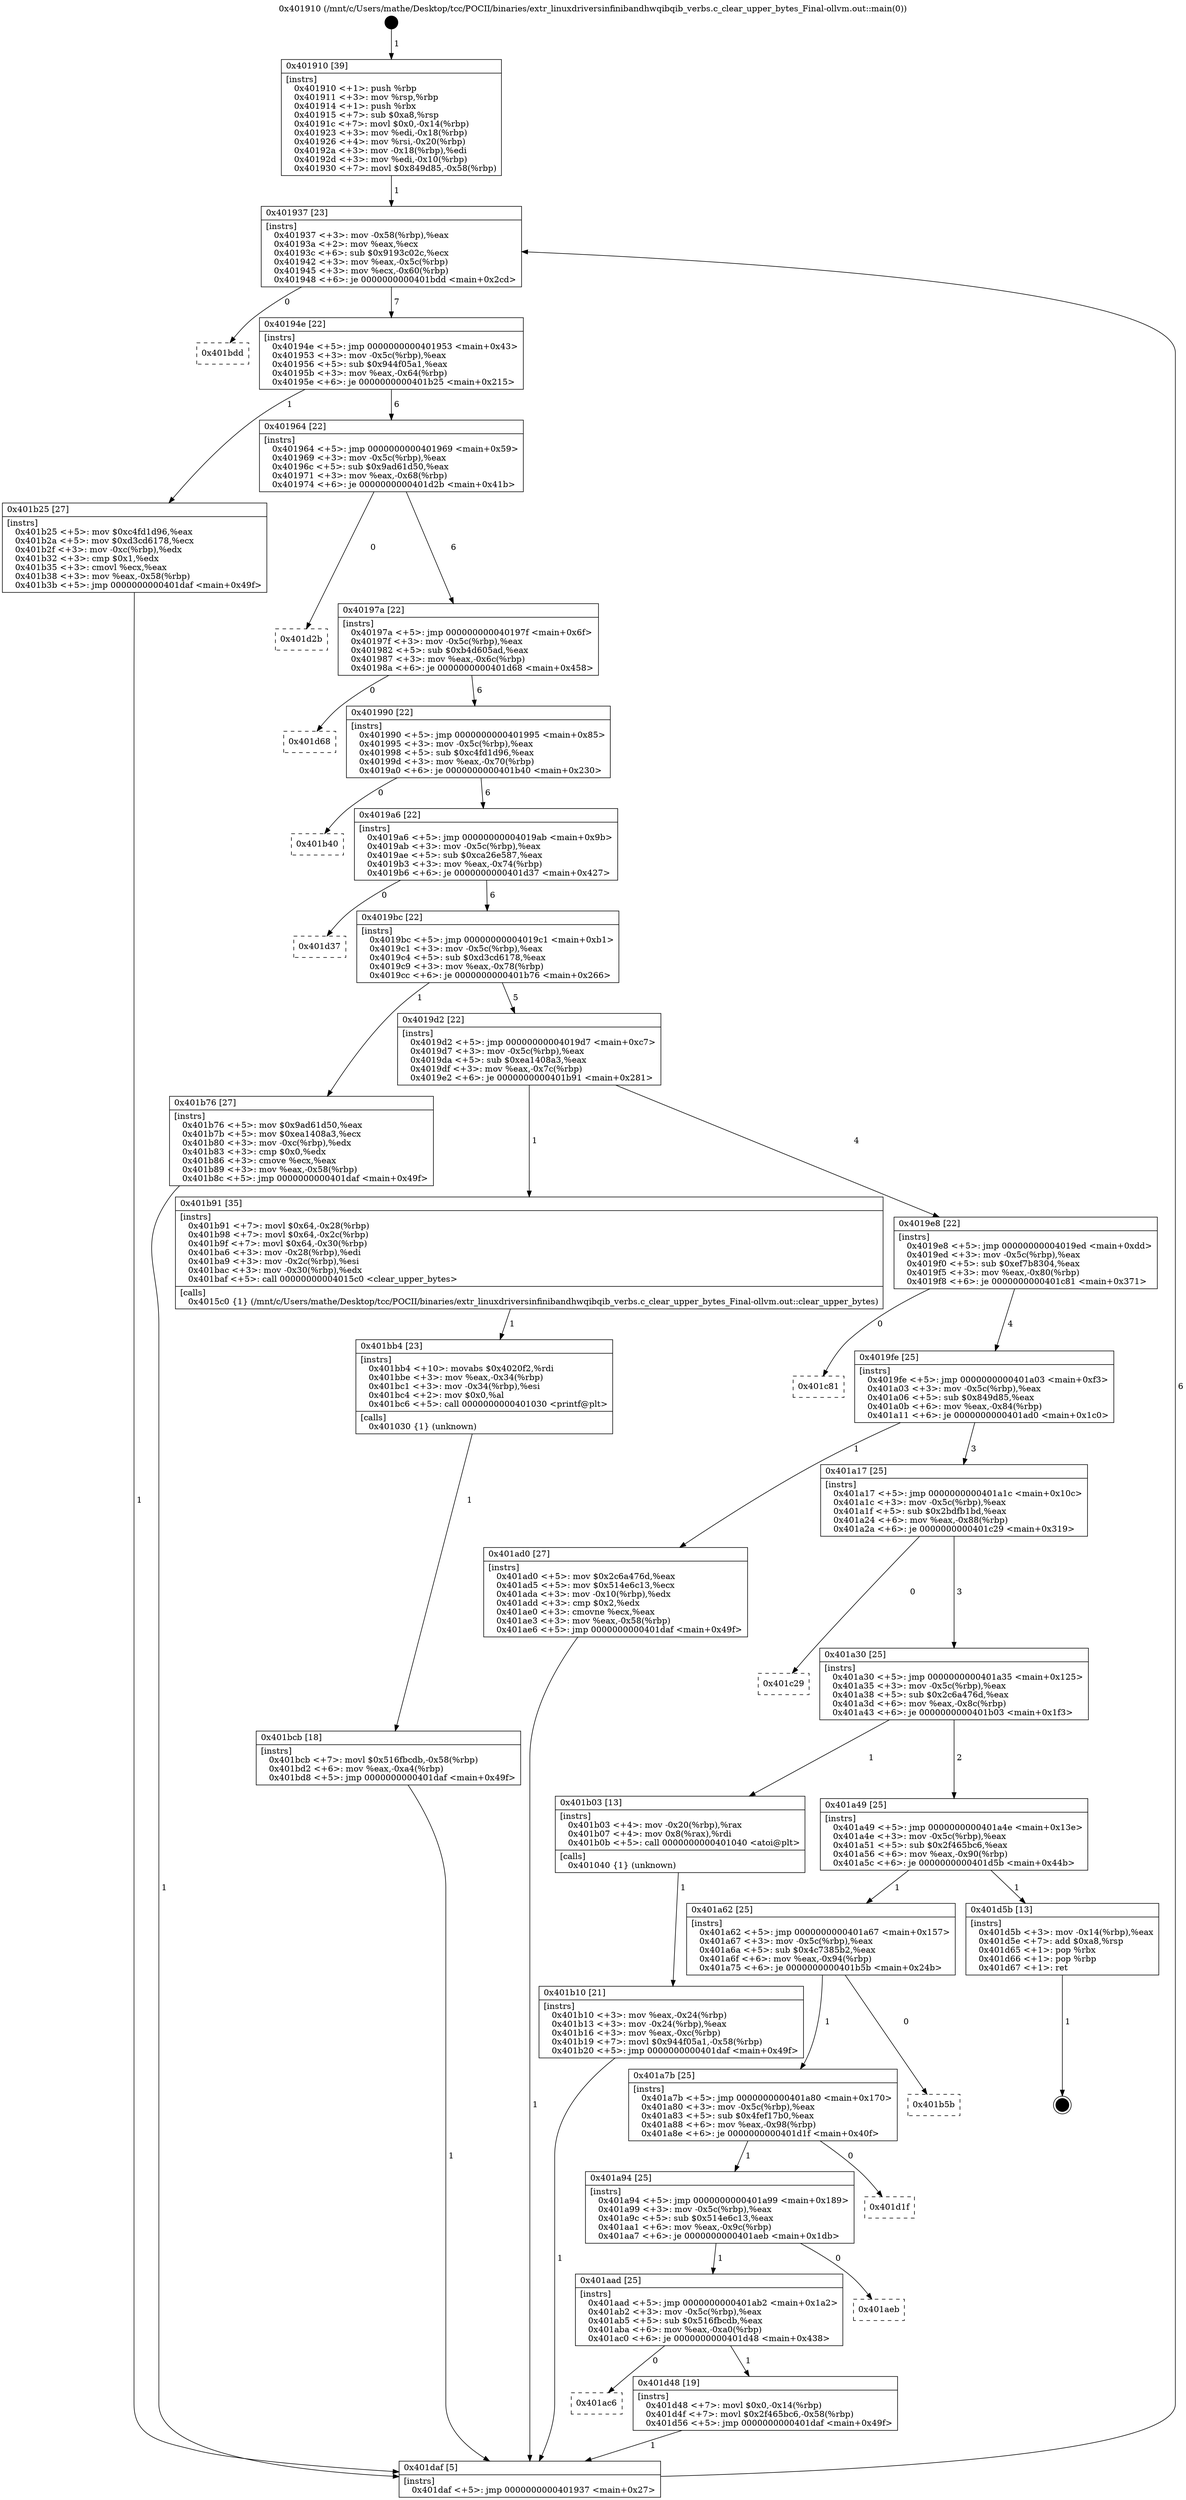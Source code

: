 digraph "0x401910" {
  label = "0x401910 (/mnt/c/Users/mathe/Desktop/tcc/POCII/binaries/extr_linuxdriversinfinibandhwqibqib_verbs.c_clear_upper_bytes_Final-ollvm.out::main(0))"
  labelloc = "t"
  node[shape=record]

  Entry [label="",width=0.3,height=0.3,shape=circle,fillcolor=black,style=filled]
  "0x401937" [label="{
     0x401937 [23]\l
     | [instrs]\l
     &nbsp;&nbsp;0x401937 \<+3\>: mov -0x58(%rbp),%eax\l
     &nbsp;&nbsp;0x40193a \<+2\>: mov %eax,%ecx\l
     &nbsp;&nbsp;0x40193c \<+6\>: sub $0x9193c02c,%ecx\l
     &nbsp;&nbsp;0x401942 \<+3\>: mov %eax,-0x5c(%rbp)\l
     &nbsp;&nbsp;0x401945 \<+3\>: mov %ecx,-0x60(%rbp)\l
     &nbsp;&nbsp;0x401948 \<+6\>: je 0000000000401bdd \<main+0x2cd\>\l
  }"]
  "0x401bdd" [label="{
     0x401bdd\l
  }", style=dashed]
  "0x40194e" [label="{
     0x40194e [22]\l
     | [instrs]\l
     &nbsp;&nbsp;0x40194e \<+5\>: jmp 0000000000401953 \<main+0x43\>\l
     &nbsp;&nbsp;0x401953 \<+3\>: mov -0x5c(%rbp),%eax\l
     &nbsp;&nbsp;0x401956 \<+5\>: sub $0x944f05a1,%eax\l
     &nbsp;&nbsp;0x40195b \<+3\>: mov %eax,-0x64(%rbp)\l
     &nbsp;&nbsp;0x40195e \<+6\>: je 0000000000401b25 \<main+0x215\>\l
  }"]
  Exit [label="",width=0.3,height=0.3,shape=circle,fillcolor=black,style=filled,peripheries=2]
  "0x401b25" [label="{
     0x401b25 [27]\l
     | [instrs]\l
     &nbsp;&nbsp;0x401b25 \<+5\>: mov $0xc4fd1d96,%eax\l
     &nbsp;&nbsp;0x401b2a \<+5\>: mov $0xd3cd6178,%ecx\l
     &nbsp;&nbsp;0x401b2f \<+3\>: mov -0xc(%rbp),%edx\l
     &nbsp;&nbsp;0x401b32 \<+3\>: cmp $0x1,%edx\l
     &nbsp;&nbsp;0x401b35 \<+3\>: cmovl %ecx,%eax\l
     &nbsp;&nbsp;0x401b38 \<+3\>: mov %eax,-0x58(%rbp)\l
     &nbsp;&nbsp;0x401b3b \<+5\>: jmp 0000000000401daf \<main+0x49f\>\l
  }"]
  "0x401964" [label="{
     0x401964 [22]\l
     | [instrs]\l
     &nbsp;&nbsp;0x401964 \<+5\>: jmp 0000000000401969 \<main+0x59\>\l
     &nbsp;&nbsp;0x401969 \<+3\>: mov -0x5c(%rbp),%eax\l
     &nbsp;&nbsp;0x40196c \<+5\>: sub $0x9ad61d50,%eax\l
     &nbsp;&nbsp;0x401971 \<+3\>: mov %eax,-0x68(%rbp)\l
     &nbsp;&nbsp;0x401974 \<+6\>: je 0000000000401d2b \<main+0x41b\>\l
  }"]
  "0x401ac6" [label="{
     0x401ac6\l
  }", style=dashed]
  "0x401d2b" [label="{
     0x401d2b\l
  }", style=dashed]
  "0x40197a" [label="{
     0x40197a [22]\l
     | [instrs]\l
     &nbsp;&nbsp;0x40197a \<+5\>: jmp 000000000040197f \<main+0x6f\>\l
     &nbsp;&nbsp;0x40197f \<+3\>: mov -0x5c(%rbp),%eax\l
     &nbsp;&nbsp;0x401982 \<+5\>: sub $0xb4d605ad,%eax\l
     &nbsp;&nbsp;0x401987 \<+3\>: mov %eax,-0x6c(%rbp)\l
     &nbsp;&nbsp;0x40198a \<+6\>: je 0000000000401d68 \<main+0x458\>\l
  }"]
  "0x401d48" [label="{
     0x401d48 [19]\l
     | [instrs]\l
     &nbsp;&nbsp;0x401d48 \<+7\>: movl $0x0,-0x14(%rbp)\l
     &nbsp;&nbsp;0x401d4f \<+7\>: movl $0x2f465bc6,-0x58(%rbp)\l
     &nbsp;&nbsp;0x401d56 \<+5\>: jmp 0000000000401daf \<main+0x49f\>\l
  }"]
  "0x401d68" [label="{
     0x401d68\l
  }", style=dashed]
  "0x401990" [label="{
     0x401990 [22]\l
     | [instrs]\l
     &nbsp;&nbsp;0x401990 \<+5\>: jmp 0000000000401995 \<main+0x85\>\l
     &nbsp;&nbsp;0x401995 \<+3\>: mov -0x5c(%rbp),%eax\l
     &nbsp;&nbsp;0x401998 \<+5\>: sub $0xc4fd1d96,%eax\l
     &nbsp;&nbsp;0x40199d \<+3\>: mov %eax,-0x70(%rbp)\l
     &nbsp;&nbsp;0x4019a0 \<+6\>: je 0000000000401b40 \<main+0x230\>\l
  }"]
  "0x401aad" [label="{
     0x401aad [25]\l
     | [instrs]\l
     &nbsp;&nbsp;0x401aad \<+5\>: jmp 0000000000401ab2 \<main+0x1a2\>\l
     &nbsp;&nbsp;0x401ab2 \<+3\>: mov -0x5c(%rbp),%eax\l
     &nbsp;&nbsp;0x401ab5 \<+5\>: sub $0x516fbcdb,%eax\l
     &nbsp;&nbsp;0x401aba \<+6\>: mov %eax,-0xa0(%rbp)\l
     &nbsp;&nbsp;0x401ac0 \<+6\>: je 0000000000401d48 \<main+0x438\>\l
  }"]
  "0x401b40" [label="{
     0x401b40\l
  }", style=dashed]
  "0x4019a6" [label="{
     0x4019a6 [22]\l
     | [instrs]\l
     &nbsp;&nbsp;0x4019a6 \<+5\>: jmp 00000000004019ab \<main+0x9b\>\l
     &nbsp;&nbsp;0x4019ab \<+3\>: mov -0x5c(%rbp),%eax\l
     &nbsp;&nbsp;0x4019ae \<+5\>: sub $0xca26e587,%eax\l
     &nbsp;&nbsp;0x4019b3 \<+3\>: mov %eax,-0x74(%rbp)\l
     &nbsp;&nbsp;0x4019b6 \<+6\>: je 0000000000401d37 \<main+0x427\>\l
  }"]
  "0x401aeb" [label="{
     0x401aeb\l
  }", style=dashed]
  "0x401d37" [label="{
     0x401d37\l
  }", style=dashed]
  "0x4019bc" [label="{
     0x4019bc [22]\l
     | [instrs]\l
     &nbsp;&nbsp;0x4019bc \<+5\>: jmp 00000000004019c1 \<main+0xb1\>\l
     &nbsp;&nbsp;0x4019c1 \<+3\>: mov -0x5c(%rbp),%eax\l
     &nbsp;&nbsp;0x4019c4 \<+5\>: sub $0xd3cd6178,%eax\l
     &nbsp;&nbsp;0x4019c9 \<+3\>: mov %eax,-0x78(%rbp)\l
     &nbsp;&nbsp;0x4019cc \<+6\>: je 0000000000401b76 \<main+0x266\>\l
  }"]
  "0x401a94" [label="{
     0x401a94 [25]\l
     | [instrs]\l
     &nbsp;&nbsp;0x401a94 \<+5\>: jmp 0000000000401a99 \<main+0x189\>\l
     &nbsp;&nbsp;0x401a99 \<+3\>: mov -0x5c(%rbp),%eax\l
     &nbsp;&nbsp;0x401a9c \<+5\>: sub $0x514e6c13,%eax\l
     &nbsp;&nbsp;0x401aa1 \<+6\>: mov %eax,-0x9c(%rbp)\l
     &nbsp;&nbsp;0x401aa7 \<+6\>: je 0000000000401aeb \<main+0x1db\>\l
  }"]
  "0x401b76" [label="{
     0x401b76 [27]\l
     | [instrs]\l
     &nbsp;&nbsp;0x401b76 \<+5\>: mov $0x9ad61d50,%eax\l
     &nbsp;&nbsp;0x401b7b \<+5\>: mov $0xea1408a3,%ecx\l
     &nbsp;&nbsp;0x401b80 \<+3\>: mov -0xc(%rbp),%edx\l
     &nbsp;&nbsp;0x401b83 \<+3\>: cmp $0x0,%edx\l
     &nbsp;&nbsp;0x401b86 \<+3\>: cmove %ecx,%eax\l
     &nbsp;&nbsp;0x401b89 \<+3\>: mov %eax,-0x58(%rbp)\l
     &nbsp;&nbsp;0x401b8c \<+5\>: jmp 0000000000401daf \<main+0x49f\>\l
  }"]
  "0x4019d2" [label="{
     0x4019d2 [22]\l
     | [instrs]\l
     &nbsp;&nbsp;0x4019d2 \<+5\>: jmp 00000000004019d7 \<main+0xc7\>\l
     &nbsp;&nbsp;0x4019d7 \<+3\>: mov -0x5c(%rbp),%eax\l
     &nbsp;&nbsp;0x4019da \<+5\>: sub $0xea1408a3,%eax\l
     &nbsp;&nbsp;0x4019df \<+3\>: mov %eax,-0x7c(%rbp)\l
     &nbsp;&nbsp;0x4019e2 \<+6\>: je 0000000000401b91 \<main+0x281\>\l
  }"]
  "0x401d1f" [label="{
     0x401d1f\l
  }", style=dashed]
  "0x401b91" [label="{
     0x401b91 [35]\l
     | [instrs]\l
     &nbsp;&nbsp;0x401b91 \<+7\>: movl $0x64,-0x28(%rbp)\l
     &nbsp;&nbsp;0x401b98 \<+7\>: movl $0x64,-0x2c(%rbp)\l
     &nbsp;&nbsp;0x401b9f \<+7\>: movl $0x64,-0x30(%rbp)\l
     &nbsp;&nbsp;0x401ba6 \<+3\>: mov -0x28(%rbp),%edi\l
     &nbsp;&nbsp;0x401ba9 \<+3\>: mov -0x2c(%rbp),%esi\l
     &nbsp;&nbsp;0x401bac \<+3\>: mov -0x30(%rbp),%edx\l
     &nbsp;&nbsp;0x401baf \<+5\>: call 00000000004015c0 \<clear_upper_bytes\>\l
     | [calls]\l
     &nbsp;&nbsp;0x4015c0 \{1\} (/mnt/c/Users/mathe/Desktop/tcc/POCII/binaries/extr_linuxdriversinfinibandhwqibqib_verbs.c_clear_upper_bytes_Final-ollvm.out::clear_upper_bytes)\l
  }"]
  "0x4019e8" [label="{
     0x4019e8 [22]\l
     | [instrs]\l
     &nbsp;&nbsp;0x4019e8 \<+5\>: jmp 00000000004019ed \<main+0xdd\>\l
     &nbsp;&nbsp;0x4019ed \<+3\>: mov -0x5c(%rbp),%eax\l
     &nbsp;&nbsp;0x4019f0 \<+5\>: sub $0xef7b8304,%eax\l
     &nbsp;&nbsp;0x4019f5 \<+3\>: mov %eax,-0x80(%rbp)\l
     &nbsp;&nbsp;0x4019f8 \<+6\>: je 0000000000401c81 \<main+0x371\>\l
  }"]
  "0x401a7b" [label="{
     0x401a7b [25]\l
     | [instrs]\l
     &nbsp;&nbsp;0x401a7b \<+5\>: jmp 0000000000401a80 \<main+0x170\>\l
     &nbsp;&nbsp;0x401a80 \<+3\>: mov -0x5c(%rbp),%eax\l
     &nbsp;&nbsp;0x401a83 \<+5\>: sub $0x4fef17b0,%eax\l
     &nbsp;&nbsp;0x401a88 \<+6\>: mov %eax,-0x98(%rbp)\l
     &nbsp;&nbsp;0x401a8e \<+6\>: je 0000000000401d1f \<main+0x40f\>\l
  }"]
  "0x401c81" [label="{
     0x401c81\l
  }", style=dashed]
  "0x4019fe" [label="{
     0x4019fe [25]\l
     | [instrs]\l
     &nbsp;&nbsp;0x4019fe \<+5\>: jmp 0000000000401a03 \<main+0xf3\>\l
     &nbsp;&nbsp;0x401a03 \<+3\>: mov -0x5c(%rbp),%eax\l
     &nbsp;&nbsp;0x401a06 \<+5\>: sub $0x849d85,%eax\l
     &nbsp;&nbsp;0x401a0b \<+6\>: mov %eax,-0x84(%rbp)\l
     &nbsp;&nbsp;0x401a11 \<+6\>: je 0000000000401ad0 \<main+0x1c0\>\l
  }"]
  "0x401b5b" [label="{
     0x401b5b\l
  }", style=dashed]
  "0x401ad0" [label="{
     0x401ad0 [27]\l
     | [instrs]\l
     &nbsp;&nbsp;0x401ad0 \<+5\>: mov $0x2c6a476d,%eax\l
     &nbsp;&nbsp;0x401ad5 \<+5\>: mov $0x514e6c13,%ecx\l
     &nbsp;&nbsp;0x401ada \<+3\>: mov -0x10(%rbp),%edx\l
     &nbsp;&nbsp;0x401add \<+3\>: cmp $0x2,%edx\l
     &nbsp;&nbsp;0x401ae0 \<+3\>: cmovne %ecx,%eax\l
     &nbsp;&nbsp;0x401ae3 \<+3\>: mov %eax,-0x58(%rbp)\l
     &nbsp;&nbsp;0x401ae6 \<+5\>: jmp 0000000000401daf \<main+0x49f\>\l
  }"]
  "0x401a17" [label="{
     0x401a17 [25]\l
     | [instrs]\l
     &nbsp;&nbsp;0x401a17 \<+5\>: jmp 0000000000401a1c \<main+0x10c\>\l
     &nbsp;&nbsp;0x401a1c \<+3\>: mov -0x5c(%rbp),%eax\l
     &nbsp;&nbsp;0x401a1f \<+5\>: sub $0x2bdfb1bd,%eax\l
     &nbsp;&nbsp;0x401a24 \<+6\>: mov %eax,-0x88(%rbp)\l
     &nbsp;&nbsp;0x401a2a \<+6\>: je 0000000000401c29 \<main+0x319\>\l
  }"]
  "0x401daf" [label="{
     0x401daf [5]\l
     | [instrs]\l
     &nbsp;&nbsp;0x401daf \<+5\>: jmp 0000000000401937 \<main+0x27\>\l
  }"]
  "0x401910" [label="{
     0x401910 [39]\l
     | [instrs]\l
     &nbsp;&nbsp;0x401910 \<+1\>: push %rbp\l
     &nbsp;&nbsp;0x401911 \<+3\>: mov %rsp,%rbp\l
     &nbsp;&nbsp;0x401914 \<+1\>: push %rbx\l
     &nbsp;&nbsp;0x401915 \<+7\>: sub $0xa8,%rsp\l
     &nbsp;&nbsp;0x40191c \<+7\>: movl $0x0,-0x14(%rbp)\l
     &nbsp;&nbsp;0x401923 \<+3\>: mov %edi,-0x18(%rbp)\l
     &nbsp;&nbsp;0x401926 \<+4\>: mov %rsi,-0x20(%rbp)\l
     &nbsp;&nbsp;0x40192a \<+3\>: mov -0x18(%rbp),%edi\l
     &nbsp;&nbsp;0x40192d \<+3\>: mov %edi,-0x10(%rbp)\l
     &nbsp;&nbsp;0x401930 \<+7\>: movl $0x849d85,-0x58(%rbp)\l
  }"]
  "0x401a62" [label="{
     0x401a62 [25]\l
     | [instrs]\l
     &nbsp;&nbsp;0x401a62 \<+5\>: jmp 0000000000401a67 \<main+0x157\>\l
     &nbsp;&nbsp;0x401a67 \<+3\>: mov -0x5c(%rbp),%eax\l
     &nbsp;&nbsp;0x401a6a \<+5\>: sub $0x4c7385b2,%eax\l
     &nbsp;&nbsp;0x401a6f \<+6\>: mov %eax,-0x94(%rbp)\l
     &nbsp;&nbsp;0x401a75 \<+6\>: je 0000000000401b5b \<main+0x24b\>\l
  }"]
  "0x401c29" [label="{
     0x401c29\l
  }", style=dashed]
  "0x401a30" [label="{
     0x401a30 [25]\l
     | [instrs]\l
     &nbsp;&nbsp;0x401a30 \<+5\>: jmp 0000000000401a35 \<main+0x125\>\l
     &nbsp;&nbsp;0x401a35 \<+3\>: mov -0x5c(%rbp),%eax\l
     &nbsp;&nbsp;0x401a38 \<+5\>: sub $0x2c6a476d,%eax\l
     &nbsp;&nbsp;0x401a3d \<+6\>: mov %eax,-0x8c(%rbp)\l
     &nbsp;&nbsp;0x401a43 \<+6\>: je 0000000000401b03 \<main+0x1f3\>\l
  }"]
  "0x401d5b" [label="{
     0x401d5b [13]\l
     | [instrs]\l
     &nbsp;&nbsp;0x401d5b \<+3\>: mov -0x14(%rbp),%eax\l
     &nbsp;&nbsp;0x401d5e \<+7\>: add $0xa8,%rsp\l
     &nbsp;&nbsp;0x401d65 \<+1\>: pop %rbx\l
     &nbsp;&nbsp;0x401d66 \<+1\>: pop %rbp\l
     &nbsp;&nbsp;0x401d67 \<+1\>: ret\l
  }"]
  "0x401b03" [label="{
     0x401b03 [13]\l
     | [instrs]\l
     &nbsp;&nbsp;0x401b03 \<+4\>: mov -0x20(%rbp),%rax\l
     &nbsp;&nbsp;0x401b07 \<+4\>: mov 0x8(%rax),%rdi\l
     &nbsp;&nbsp;0x401b0b \<+5\>: call 0000000000401040 \<atoi@plt\>\l
     | [calls]\l
     &nbsp;&nbsp;0x401040 \{1\} (unknown)\l
  }"]
  "0x401a49" [label="{
     0x401a49 [25]\l
     | [instrs]\l
     &nbsp;&nbsp;0x401a49 \<+5\>: jmp 0000000000401a4e \<main+0x13e\>\l
     &nbsp;&nbsp;0x401a4e \<+3\>: mov -0x5c(%rbp),%eax\l
     &nbsp;&nbsp;0x401a51 \<+5\>: sub $0x2f465bc6,%eax\l
     &nbsp;&nbsp;0x401a56 \<+6\>: mov %eax,-0x90(%rbp)\l
     &nbsp;&nbsp;0x401a5c \<+6\>: je 0000000000401d5b \<main+0x44b\>\l
  }"]
  "0x401b10" [label="{
     0x401b10 [21]\l
     | [instrs]\l
     &nbsp;&nbsp;0x401b10 \<+3\>: mov %eax,-0x24(%rbp)\l
     &nbsp;&nbsp;0x401b13 \<+3\>: mov -0x24(%rbp),%eax\l
     &nbsp;&nbsp;0x401b16 \<+3\>: mov %eax,-0xc(%rbp)\l
     &nbsp;&nbsp;0x401b19 \<+7\>: movl $0x944f05a1,-0x58(%rbp)\l
     &nbsp;&nbsp;0x401b20 \<+5\>: jmp 0000000000401daf \<main+0x49f\>\l
  }"]
  "0x401bb4" [label="{
     0x401bb4 [23]\l
     | [instrs]\l
     &nbsp;&nbsp;0x401bb4 \<+10\>: movabs $0x4020f2,%rdi\l
     &nbsp;&nbsp;0x401bbe \<+3\>: mov %eax,-0x34(%rbp)\l
     &nbsp;&nbsp;0x401bc1 \<+3\>: mov -0x34(%rbp),%esi\l
     &nbsp;&nbsp;0x401bc4 \<+2\>: mov $0x0,%al\l
     &nbsp;&nbsp;0x401bc6 \<+5\>: call 0000000000401030 \<printf@plt\>\l
     | [calls]\l
     &nbsp;&nbsp;0x401030 \{1\} (unknown)\l
  }"]
  "0x401bcb" [label="{
     0x401bcb [18]\l
     | [instrs]\l
     &nbsp;&nbsp;0x401bcb \<+7\>: movl $0x516fbcdb,-0x58(%rbp)\l
     &nbsp;&nbsp;0x401bd2 \<+6\>: mov %eax,-0xa4(%rbp)\l
     &nbsp;&nbsp;0x401bd8 \<+5\>: jmp 0000000000401daf \<main+0x49f\>\l
  }"]
  Entry -> "0x401910" [label=" 1"]
  "0x401937" -> "0x401bdd" [label=" 0"]
  "0x401937" -> "0x40194e" [label=" 7"]
  "0x401d5b" -> Exit [label=" 1"]
  "0x40194e" -> "0x401b25" [label=" 1"]
  "0x40194e" -> "0x401964" [label=" 6"]
  "0x401d48" -> "0x401daf" [label=" 1"]
  "0x401964" -> "0x401d2b" [label=" 0"]
  "0x401964" -> "0x40197a" [label=" 6"]
  "0x401aad" -> "0x401ac6" [label=" 0"]
  "0x40197a" -> "0x401d68" [label=" 0"]
  "0x40197a" -> "0x401990" [label=" 6"]
  "0x401aad" -> "0x401d48" [label=" 1"]
  "0x401990" -> "0x401b40" [label=" 0"]
  "0x401990" -> "0x4019a6" [label=" 6"]
  "0x401a94" -> "0x401aad" [label=" 1"]
  "0x4019a6" -> "0x401d37" [label=" 0"]
  "0x4019a6" -> "0x4019bc" [label=" 6"]
  "0x401a94" -> "0x401aeb" [label=" 0"]
  "0x4019bc" -> "0x401b76" [label=" 1"]
  "0x4019bc" -> "0x4019d2" [label=" 5"]
  "0x401a7b" -> "0x401a94" [label=" 1"]
  "0x4019d2" -> "0x401b91" [label=" 1"]
  "0x4019d2" -> "0x4019e8" [label=" 4"]
  "0x401a7b" -> "0x401d1f" [label=" 0"]
  "0x4019e8" -> "0x401c81" [label=" 0"]
  "0x4019e8" -> "0x4019fe" [label=" 4"]
  "0x401a62" -> "0x401a7b" [label=" 1"]
  "0x4019fe" -> "0x401ad0" [label=" 1"]
  "0x4019fe" -> "0x401a17" [label=" 3"]
  "0x401ad0" -> "0x401daf" [label=" 1"]
  "0x401910" -> "0x401937" [label=" 1"]
  "0x401daf" -> "0x401937" [label=" 6"]
  "0x401a62" -> "0x401b5b" [label=" 0"]
  "0x401a17" -> "0x401c29" [label=" 0"]
  "0x401a17" -> "0x401a30" [label=" 3"]
  "0x401a49" -> "0x401a62" [label=" 1"]
  "0x401a30" -> "0x401b03" [label=" 1"]
  "0x401a30" -> "0x401a49" [label=" 2"]
  "0x401b03" -> "0x401b10" [label=" 1"]
  "0x401b10" -> "0x401daf" [label=" 1"]
  "0x401b25" -> "0x401daf" [label=" 1"]
  "0x401b76" -> "0x401daf" [label=" 1"]
  "0x401b91" -> "0x401bb4" [label=" 1"]
  "0x401bb4" -> "0x401bcb" [label=" 1"]
  "0x401bcb" -> "0x401daf" [label=" 1"]
  "0x401a49" -> "0x401d5b" [label=" 1"]
}

